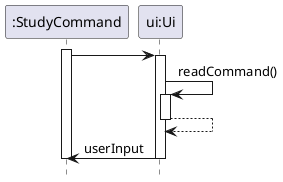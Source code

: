 @startuml

 hide footbox
 participant StudyCommand as ":StudyCommand"
 participant Ui as "ui:Ui"

 activate StudyCommand
 StudyCommand -> Ui
 activate Ui

 Ui -> Ui: readCommand()
 activate Ui
 Ui --> Ui
 deactivate Ui

 Ui -> StudyCommand: userInput
 deactivate Ui
 deactivate StudyCommand

 @enduml
